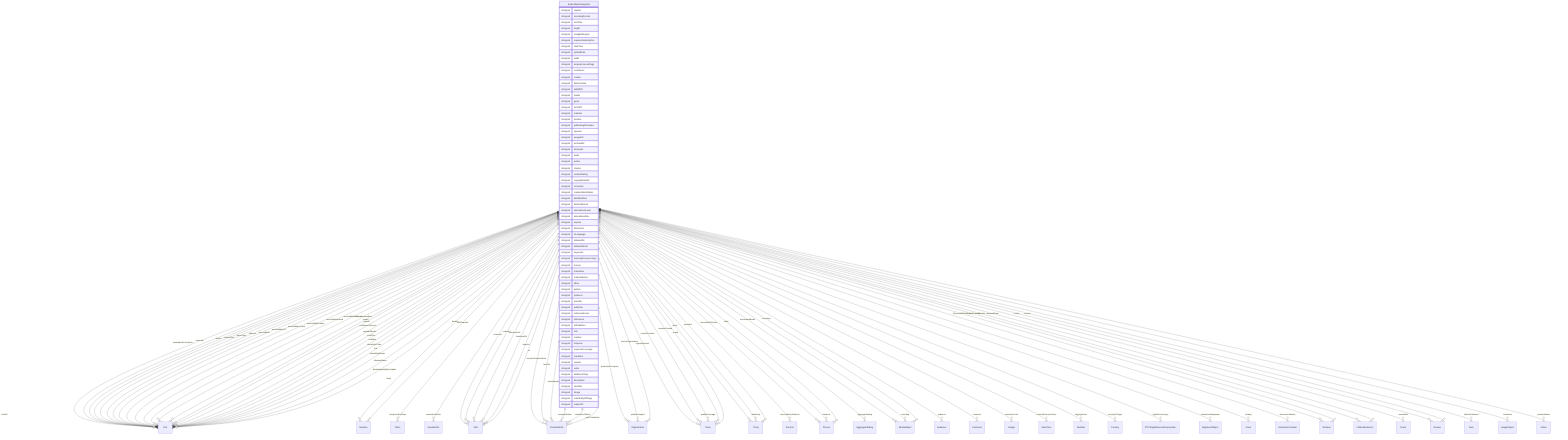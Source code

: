 erDiagram
AudioObjectSnapshot {
    stringList caption  
    stringList encodingFormat  
    stringList endTime  
    stringList height  
    stringList ineligibleRegion  
    stringList requiresSubscription  
    stringList startTime  
    stringList uploadDate  
    stringList width  
    stringList acquireLicensePage  
    stringList contributor  
    stringList creator  
    stringList dateCreated  
    stringList editEIDR  
    stringList funder  
    stringList genre  
    stringList isPartOf  
    stringList material  
    stringList position  
    stringList publishingPrinciples  
    stringList sponsor  
    stringList usageInfo  
    stringList archivedAt  
    stringList assesses  
    stringList audio  
    stringList author  
    stringList citation  
    stringList contentRating  
    stringList copyrightHolder  
    stringList correction  
    stringList creativeWorkStatus  
    stringList dateModified  
    stringList datePublished  
    stringList educationalLevel  
    stringList educationalUse  
    stringList expires  
    stringList fileFormat  
    stringList inLanguage  
    stringList isBasedOn  
    stringList isBasedOnUrl  
    stringList keywords  
    stringList learningResourceType  
    stringList license  
    stringList maintainer  
    stringList materialExtent  
    stringList offers  
    stringList pattern  
    stringList producer  
    stringList provider  
    stringList publisher  
    stringList schemaVersion  
    stringList sdLicense  
    stringList sdPublisher  
    stringList size  
    stringList teaches  
    stringList temporal  
    stringList temporalCoverage  
    stringList translator  
    stringList version  
    stringList video  
    stringList additionalType  
    stringList description  
    stringList identifier  
    stringList image  
    stringList mainEntityOfPage  
    stringList subjectOf  
}

AudioObjectSnapshot ||--}o Text : "embeddedTextCaption"
AudioObjectSnapshot ||--}o Text : "transcript"
AudioObjectSnapshot ||--}o Duration : "duration"
AudioObjectSnapshot ||--}o Claim : "interpretedAsClaim"
AudioObjectSnapshot ||--}o Text : "sha256"
AudioObjectSnapshot ||--}o NewsArticle : "associatedArticle"
AudioObjectSnapshot ||--}o Text : "bitrate"
AudioObjectSnapshot ||--}o Text : "contentSize"
AudioObjectSnapshot ||--}o URL : "contentUrl"
AudioObjectSnapshot ||--}o URL : "embedUrl"
AudioObjectSnapshot ||--}o CreativeWork : "encodesCreativeWork"
AudioObjectSnapshot ||--}o Text : "playerType"
AudioObjectSnapshot ||--}o Organization : "productionCompany"
AudioObjectSnapshot ||--}o Place : "regionsAllowed"
AudioObjectSnapshot ||--}o Thing : "about"
AudioObjectSnapshot ||--}o Place : "contentLocation"
AudioObjectSnapshot ||--}o CreativeWork : "hasPart"
AudioObjectSnapshot ||--}o Thing : "mainEntity"
AudioObjectSnapshot ||--}o Place : "spatialCoverage"
AudioObjectSnapshot ||--}o CreativeWork : "workExample"
AudioObjectSnapshot ||--}o Text : "abstract"
AudioObjectSnapshot ||--}o Text : "accessMode"
AudioObjectSnapshot ||--}o ItemList : "accessModeSufficient"
AudioObjectSnapshot ||--}o Text : "accessibilityAPI"
AudioObjectSnapshot ||--}o Text : "accessibilityControl"
AudioObjectSnapshot ||--}o Text : "accessibilityFeature"
AudioObjectSnapshot ||--}o Text : "accessibilityHazard"
AudioObjectSnapshot ||--}o Text : "accessibilitySummary"
AudioObjectSnapshot ||--}o Person : "accountablePerson"
AudioObjectSnapshot ||--}o AggregateRating : "aggregateRating"
AudioObjectSnapshot ||--}o Text : "alternativeHeadline"
AudioObjectSnapshot ||--}o MediaObject : "associatedMedia"
AudioObjectSnapshot ||--}o Audience : "audience"
AudioObjectSnapshot ||--}o Text : "award"
AudioObjectSnapshot ||--}o Text : "awards"
AudioObjectSnapshot ||--}o Person : "character"
AudioObjectSnapshot ||--}o Comment : "comment"
AudioObjectSnapshot ||--}o Integer : "commentCount"
AudioObjectSnapshot ||--}o Text : "conditionsOfAccess"
AudioObjectSnapshot ||--}o DateTime : "contentReferenceTime"
AudioObjectSnapshot ||--}o Text : "copyrightNotice"
AudioObjectSnapshot ||--}o Number : "copyrightYear"
AudioObjectSnapshot ||--}o Country : "countryOfOrigin"
AudioObjectSnapshot ||--}o Text : "creditText"
AudioObjectSnapshot ||--}o IPTCDigitalSourceEnumeration : "digitalSourceType"
AudioObjectSnapshot ||--}o URL : "discussionUrl"
AudioObjectSnapshot ||--}o Person : "editor"
AudioObjectSnapshot ||--}o AlignmentObject : "educationalAlignment"
AudioObjectSnapshot ||--}o MediaObject : "encoding"
AudioObjectSnapshot ||--}o MediaObject : "encodings"
AudioObjectSnapshot ||--}o CreativeWork : "exampleOfWork"
AudioObjectSnapshot ||--}o Grant : "funding"
AudioObjectSnapshot ||--}o Text : "headline"
AudioObjectSnapshot ||--}o InteractionCounter : "interactionStatistic"
AudioObjectSnapshot ||--}o Text : "interactivityType"
AudioObjectSnapshot ||--}o Boolean : "isAccessibleForFree"
AudioObjectSnapshot ||--}o Boolean : "isFamilyFriendly"
AudioObjectSnapshot ||--}o Place : "locationCreated"
AudioObjectSnapshot ||--}o Thing : "mentions"
AudioObjectSnapshot ||--}o PublicationEvent : "publication"
AudioObjectSnapshot ||--}o Organization : "publisherImprint"
AudioObjectSnapshot ||--}o Event : "recordedAt"
AudioObjectSnapshot ||--}o PublicationEvent : "releasedEvent"
AudioObjectSnapshot ||--}o Review : "review"
AudioObjectSnapshot ||--}o Review : "reviews"
AudioObjectSnapshot ||--}o Date : "sdDatePublished"
AudioObjectSnapshot ||--}o Organization : "sourceOrganization"
AudioObjectSnapshot ||--}o Place : "spatial"
AudioObjectSnapshot ||--}o Text : "text"
AudioObjectSnapshot ||--}o ImageObject : "thumbnail"
AudioObjectSnapshot ||--}o URL : "thumbnailUrl"
AudioObjectSnapshot ||--}o Duration : "timeRequired"
AudioObjectSnapshot ||--}o CreativeWork : "translationOfWork"
AudioObjectSnapshot ||--}o Text : "typicalAgeRange"
AudioObjectSnapshot ||--}o CreativeWork : "workTranslation"
AudioObjectSnapshot ||--}o Text : "alternateName"
AudioObjectSnapshot ||--}o Text : "disambiguatingDescription"
AudioObjectSnapshot ||--}o Text : "name"
AudioObjectSnapshot ||--}o URL : "sameAs"
AudioObjectSnapshot ||--}o Action : "potentialAction"
AudioObjectSnapshot ||--}o URL : "url"